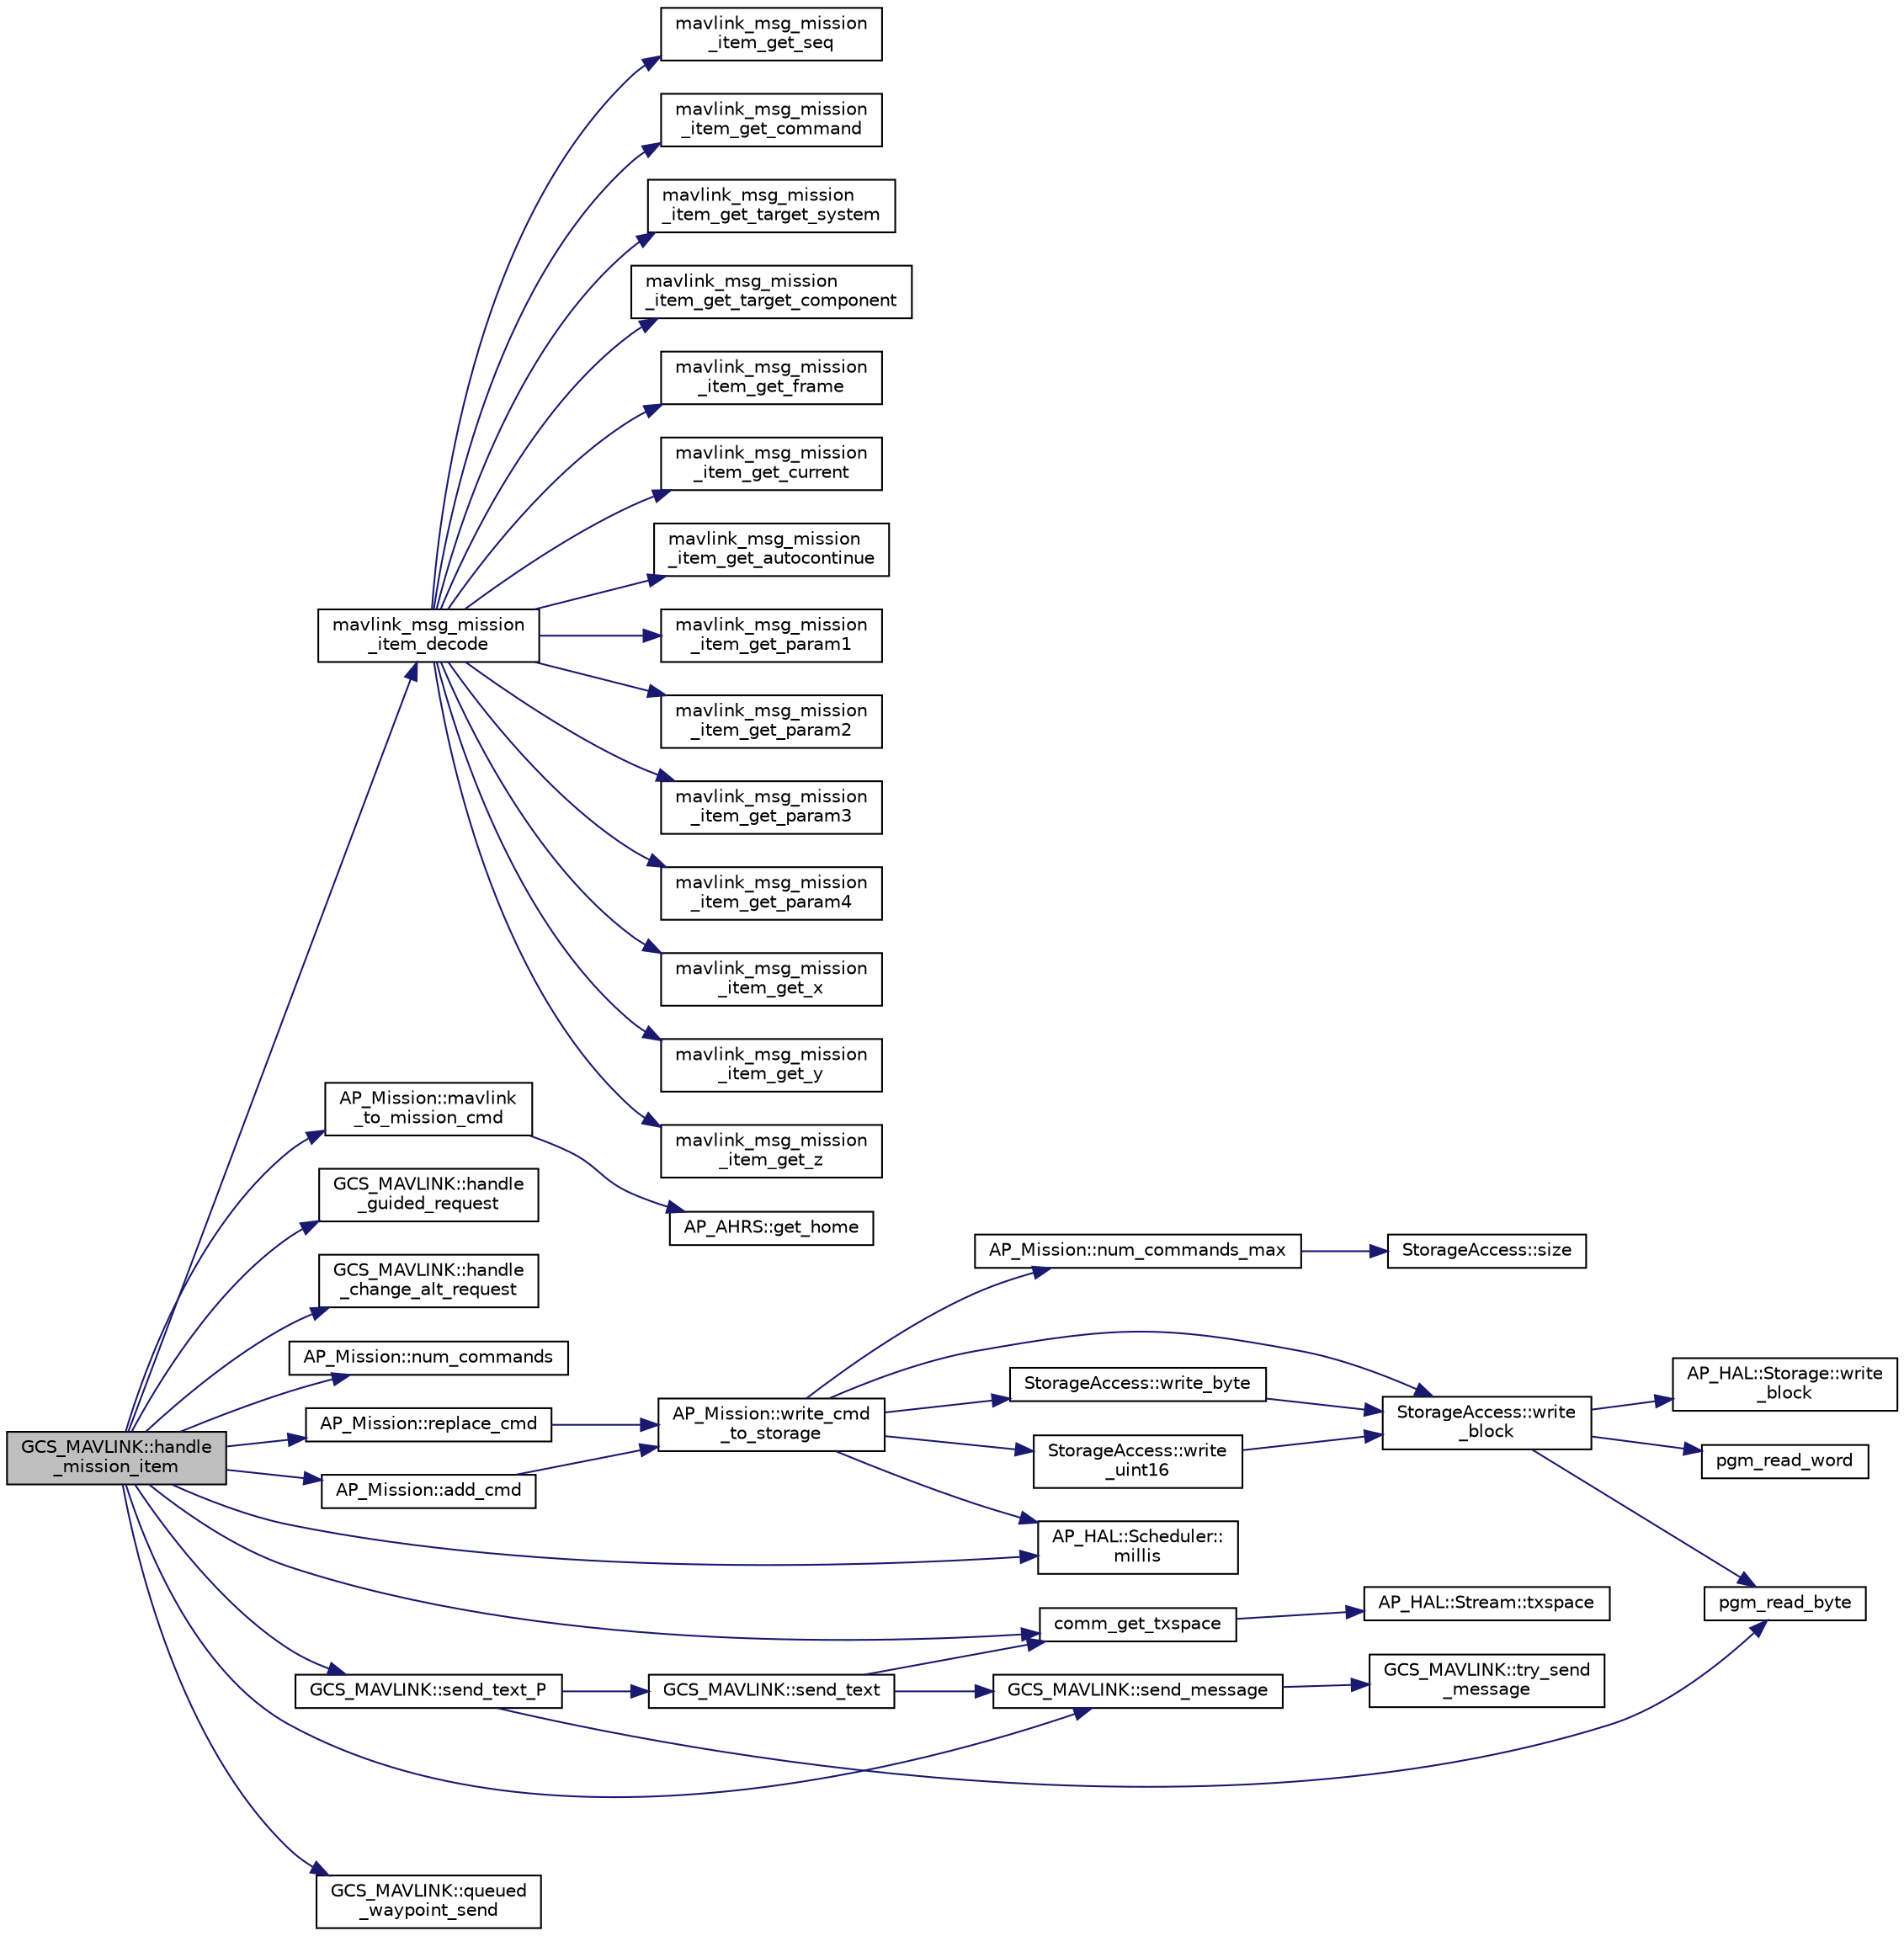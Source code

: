 digraph "GCS_MAVLINK::handle_mission_item"
{
 // INTERACTIVE_SVG=YES
  edge [fontname="Helvetica",fontsize="10",labelfontname="Helvetica",labelfontsize="10"];
  node [fontname="Helvetica",fontsize="10",shape=record];
  rankdir="LR";
  Node1 [label="GCS_MAVLINK::handle\l_mission_item",height=0.2,width=0.4,color="black", fillcolor="grey75", style="filled" fontcolor="black"];
  Node1 -> Node2 [color="midnightblue",fontsize="10",style="solid",fontname="Helvetica"];
  Node2 [label="mavlink_msg_mission\l_item_decode",height=0.2,width=0.4,color="black", fillcolor="white", style="filled",URL="$mavlink__msg__mission__item_8h.html#a5844c69ccd601e5621014390881b65c3",tooltip="Decode a mission_item message into a struct. "];
  Node2 -> Node3 [color="midnightblue",fontsize="10",style="solid",fontname="Helvetica"];
  Node3 [label="mavlink_msg_mission\l_item_get_param1",height=0.2,width=0.4,color="black", fillcolor="white", style="filled",URL="$mavlink__msg__mission__item_8h.html#af435d35d77c910bdeb0e2f4972f3f272",tooltip="Get field param1 from mission_item message. "];
  Node2 -> Node4 [color="midnightblue",fontsize="10",style="solid",fontname="Helvetica"];
  Node4 [label="mavlink_msg_mission\l_item_get_param2",height=0.2,width=0.4,color="black", fillcolor="white", style="filled",URL="$mavlink__msg__mission__item_8h.html#ad0d21bf6a15f19de3949999c940c0d22",tooltip="Get field param2 from mission_item message. "];
  Node2 -> Node5 [color="midnightblue",fontsize="10",style="solid",fontname="Helvetica"];
  Node5 [label="mavlink_msg_mission\l_item_get_param3",height=0.2,width=0.4,color="black", fillcolor="white", style="filled",URL="$mavlink__msg__mission__item_8h.html#a6849192dbb694fd22a1805e41aea21f1",tooltip="Get field param3 from mission_item message. "];
  Node2 -> Node6 [color="midnightblue",fontsize="10",style="solid",fontname="Helvetica"];
  Node6 [label="mavlink_msg_mission\l_item_get_param4",height=0.2,width=0.4,color="black", fillcolor="white", style="filled",URL="$mavlink__msg__mission__item_8h.html#a0eba7a77f4dc8469aefba1caf7aacfaa",tooltip="Get field param4 from mission_item message. "];
  Node2 -> Node7 [color="midnightblue",fontsize="10",style="solid",fontname="Helvetica"];
  Node7 [label="mavlink_msg_mission\l_item_get_x",height=0.2,width=0.4,color="black", fillcolor="white", style="filled",URL="$mavlink__msg__mission__item_8h.html#a9e199dc9222998dbc2cc70195327e475",tooltip="Get field x from mission_item message. "];
  Node2 -> Node8 [color="midnightblue",fontsize="10",style="solid",fontname="Helvetica"];
  Node8 [label="mavlink_msg_mission\l_item_get_y",height=0.2,width=0.4,color="black", fillcolor="white", style="filled",URL="$mavlink__msg__mission__item_8h.html#a264c8669cb16768179147483aab22a5c",tooltip="Get field y from mission_item message. "];
  Node2 -> Node9 [color="midnightblue",fontsize="10",style="solid",fontname="Helvetica"];
  Node9 [label="mavlink_msg_mission\l_item_get_z",height=0.2,width=0.4,color="black", fillcolor="white", style="filled",URL="$mavlink__msg__mission__item_8h.html#a7f4547634194c467d451e3ef4c48c499",tooltip="Get field z from mission_item message. "];
  Node2 -> Node10 [color="midnightblue",fontsize="10",style="solid",fontname="Helvetica"];
  Node10 [label="mavlink_msg_mission\l_item_get_seq",height=0.2,width=0.4,color="black", fillcolor="white", style="filled",URL="$mavlink__msg__mission__item_8h.html#a4b52b34e5a0b29d2c3216346aa2d2e9a",tooltip="Get field seq from mission_item message. "];
  Node2 -> Node11 [color="midnightblue",fontsize="10",style="solid",fontname="Helvetica"];
  Node11 [label="mavlink_msg_mission\l_item_get_command",height=0.2,width=0.4,color="black", fillcolor="white", style="filled",URL="$mavlink__msg__mission__item_8h.html#accd04e300b9a60e5a8f762df1cffff34",tooltip="Get field command from mission_item message. "];
  Node2 -> Node12 [color="midnightblue",fontsize="10",style="solid",fontname="Helvetica"];
  Node12 [label="mavlink_msg_mission\l_item_get_target_system",height=0.2,width=0.4,color="black", fillcolor="white", style="filled",URL="$mavlink__msg__mission__item_8h.html#a73255c850c32f5dfd03813dd3002a0d5",tooltip="Send a mission_item message. "];
  Node2 -> Node13 [color="midnightblue",fontsize="10",style="solid",fontname="Helvetica"];
  Node13 [label="mavlink_msg_mission\l_item_get_target_component",height=0.2,width=0.4,color="black", fillcolor="white", style="filled",URL="$mavlink__msg__mission__item_8h.html#a7addfced1b504d2383aa995a5944bfbd",tooltip="Get field target_component from mission_item message. "];
  Node2 -> Node14 [color="midnightblue",fontsize="10",style="solid",fontname="Helvetica"];
  Node14 [label="mavlink_msg_mission\l_item_get_frame",height=0.2,width=0.4,color="black", fillcolor="white", style="filled",URL="$mavlink__msg__mission__item_8h.html#ad8c05f59124e92a1d4b15d0258c287ea",tooltip="Get field frame from mission_item message. "];
  Node2 -> Node15 [color="midnightblue",fontsize="10",style="solid",fontname="Helvetica"];
  Node15 [label="mavlink_msg_mission\l_item_get_current",height=0.2,width=0.4,color="black", fillcolor="white", style="filled",URL="$mavlink__msg__mission__item_8h.html#ace8d58e81be6d805fd1c5f27678e4be8",tooltip="Get field current from mission_item message. "];
  Node2 -> Node16 [color="midnightblue",fontsize="10",style="solid",fontname="Helvetica"];
  Node16 [label="mavlink_msg_mission\l_item_get_autocontinue",height=0.2,width=0.4,color="black", fillcolor="white", style="filled",URL="$mavlink__msg__mission__item_8h.html#a44a0d6935ff4156cd8ec5abd60fbdff2",tooltip="Get field autocontinue from mission_item message. "];
  Node1 -> Node17 [color="midnightblue",fontsize="10",style="solid",fontname="Helvetica"];
  Node17 [label="AP_Mission::mavlink\l_to_mission_cmd",height=0.2,width=0.4,color="black", fillcolor="white", style="filled",URL="$classAP__Mission.html#afe646abe477ec02a5063021f8b95f8b3"];
  Node17 -> Node18 [color="midnightblue",fontsize="10",style="solid",fontname="Helvetica"];
  Node18 [label="AP_AHRS::get_home",height=0.2,width=0.4,color="black", fillcolor="white", style="filled",URL="$classAP__AHRS.html#aea45b16e6469a3b392b8bf52fb864732"];
  Node1 -> Node19 [color="midnightblue",fontsize="10",style="solid",fontname="Helvetica"];
  Node19 [label="GCS_MAVLINK::handle\l_guided_request",height=0.2,width=0.4,color="black", fillcolor="white", style="filled",URL="$classGCS__MAVLINK.html#a3960326641d92e2f29b6cca5ae98d039"];
  Node1 -> Node20 [color="midnightblue",fontsize="10",style="solid",fontname="Helvetica"];
  Node20 [label="GCS_MAVLINK::handle\l_change_alt_request",height=0.2,width=0.4,color="black", fillcolor="white", style="filled",URL="$classGCS__MAVLINK.html#ab61464fae2b809cbb8480370abed4875"];
  Node1 -> Node21 [color="midnightblue",fontsize="10",style="solid",fontname="Helvetica"];
  Node21 [label="AP_Mission::num_commands",height=0.2,width=0.4,color="black", fillcolor="white", style="filled",URL="$classAP__Mission.html#a3d45d873b8f9e2ebf0d020ce26db957d",tooltip="num_commands - returns total number of commands in the mission "];
  Node1 -> Node22 [color="midnightblue",fontsize="10",style="solid",fontname="Helvetica"];
  Node22 [label="AP_Mission::replace_cmd",height=0.2,width=0.4,color="black", fillcolor="white", style="filled",URL="$classAP__Mission.html#ab3d1b5b313866063e8318ed4f6fc81ff"];
  Node22 -> Node23 [color="midnightblue",fontsize="10",style="solid",fontname="Helvetica"];
  Node23 [label="AP_Mission::write_cmd\l_to_storage",height=0.2,width=0.4,color="black", fillcolor="white", style="filled",URL="$classAP__Mission.html#ac4932881a8fd593be65dffd1811cb0dc"];
  Node23 -> Node24 [color="midnightblue",fontsize="10",style="solid",fontname="Helvetica"];
  Node24 [label="AP_Mission::num_commands_max",height=0.2,width=0.4,color="black", fillcolor="white", style="filled",URL="$classAP__Mission.html#a32359fd5a96b75f6f5b66fecd8425631",tooltip="num_commands_max - returns maximum number of commands that can be stored "];
  Node24 -> Node25 [color="midnightblue",fontsize="10",style="solid",fontname="Helvetica"];
  Node25 [label="StorageAccess::size",height=0.2,width=0.4,color="black", fillcolor="white", style="filled",URL="$classStorageAccess.html#a82088aa568b13d18acc9e41a01fd1f19"];
  Node23 -> Node26 [color="midnightblue",fontsize="10",style="solid",fontname="Helvetica"];
  Node26 [label="StorageAccess::write_byte",height=0.2,width=0.4,color="black", fillcolor="white", style="filled",URL="$classStorageAccess.html#a1907e5d8cc6ec743da6496a62a511dfc"];
  Node26 -> Node27 [color="midnightblue",fontsize="10",style="solid",fontname="Helvetica"];
  Node27 [label="StorageAccess::write\l_block",height=0.2,width=0.4,color="black", fillcolor="white", style="filled",URL="$classStorageAccess.html#aa527b50188a7138b173defe07b9b7bf6"];
  Node27 -> Node28 [color="midnightblue",fontsize="10",style="solid",fontname="Helvetica"];
  Node28 [label="pgm_read_word",height=0.2,width=0.4,color="black", fillcolor="white", style="filled",URL="$AP__Progmem__Identity_8h.html#a9fc333349fa71fdc21a2d5152c5e23a2"];
  Node27 -> Node29 [color="midnightblue",fontsize="10",style="solid",fontname="Helvetica"];
  Node29 [label="pgm_read_byte",height=0.2,width=0.4,color="black", fillcolor="white", style="filled",URL="$AP__Progmem__Identity_8h.html#a1514e0408e036062b4af844baaf567da"];
  Node27 -> Node30 [color="midnightblue",fontsize="10",style="solid",fontname="Helvetica"];
  Node30 [label="AP_HAL::Storage::write\l_block",height=0.2,width=0.4,color="black", fillcolor="white", style="filled",URL="$classAP__HAL_1_1Storage.html#a9de79ab93ea4374bd3d1583e28620d2e"];
  Node23 -> Node31 [color="midnightblue",fontsize="10",style="solid",fontname="Helvetica"];
  Node31 [label="StorageAccess::write\l_uint16",height=0.2,width=0.4,color="black", fillcolor="white", style="filled",URL="$classStorageAccess.html#a17384edbc943d97a608073fb035985d1"];
  Node31 -> Node27 [color="midnightblue",fontsize="10",style="solid",fontname="Helvetica"];
  Node23 -> Node27 [color="midnightblue",fontsize="10",style="solid",fontname="Helvetica"];
  Node23 -> Node32 [color="midnightblue",fontsize="10",style="solid",fontname="Helvetica"];
  Node32 [label="AP_HAL::Scheduler::\lmillis",height=0.2,width=0.4,color="black", fillcolor="white", style="filled",URL="$classAP__HAL_1_1Scheduler.html#a26b68339fc68a562d8d3a1238d0ec8c1"];
  Node1 -> Node33 [color="midnightblue",fontsize="10",style="solid",fontname="Helvetica"];
  Node33 [label="AP_Mission::add_cmd",height=0.2,width=0.4,color="black", fillcolor="white", style="filled",URL="$classAP__Mission.html#ac4c73bdc284bb26ca56cd8253d6c3cdd"];
  Node33 -> Node23 [color="midnightblue",fontsize="10",style="solid",fontname="Helvetica"];
  Node1 -> Node32 [color="midnightblue",fontsize="10",style="solid",fontname="Helvetica"];
  Node1 -> Node34 [color="midnightblue",fontsize="10",style="solid",fontname="Helvetica"];
  Node34 [label="GCS_MAVLINK::send_text_P",height=0.2,width=0.4,color="black", fillcolor="white", style="filled",URL="$classGCS__MAVLINK.html#a06e50860e622dcb7f8c492a4a70a0daa"];
  Node34 -> Node29 [color="midnightblue",fontsize="10",style="solid",fontname="Helvetica"];
  Node34 -> Node35 [color="midnightblue",fontsize="10",style="solid",fontname="Helvetica"];
  Node35 [label="GCS_MAVLINK::send_text",height=0.2,width=0.4,color="black", fillcolor="white", style="filled",URL="$classGCS__MAVLINK.html#a1cde0c4232c296db943613ab2e378427"];
  Node35 -> Node36 [color="midnightblue",fontsize="10",style="solid",fontname="Helvetica"];
  Node36 [label="comm_get_txspace",height=0.2,width=0.4,color="black", fillcolor="white", style="filled",URL="$GCS__MAVLink_8cpp.html#a2a0fd455fd37f642e9eb67373a14b7d9"];
  Node36 -> Node37 [color="midnightblue",fontsize="10",style="solid",fontname="Helvetica"];
  Node37 [label="AP_HAL::Stream::txspace",height=0.2,width=0.4,color="black", fillcolor="white", style="filled",URL="$classAP__HAL_1_1Stream.html#a7028834212873394e906bcaf7f4a06b3"];
  Node35 -> Node38 [color="midnightblue",fontsize="10",style="solid",fontname="Helvetica"];
  Node38 [label="GCS_MAVLINK::send_message",height=0.2,width=0.4,color="black", fillcolor="white", style="filled",URL="$classGCS__MAVLINK.html#a4902306dab46ff02b2296f99eb1f1c9c"];
  Node38 -> Node39 [color="midnightblue",fontsize="10",style="solid",fontname="Helvetica"];
  Node39 [label="GCS_MAVLINK::try_send\l_message",height=0.2,width=0.4,color="black", fillcolor="white", style="filled",URL="$classGCS__MAVLINK.html#a30034cdbd89bcfb86392411f9b5935db"];
  Node1 -> Node36 [color="midnightblue",fontsize="10",style="solid",fontname="Helvetica"];
  Node1 -> Node40 [color="midnightblue",fontsize="10",style="solid",fontname="Helvetica"];
  Node40 [label="GCS_MAVLINK::queued\l_waypoint_send",height=0.2,width=0.4,color="black", fillcolor="white", style="filled",URL="$classGCS__MAVLINK.html#a5c3f857011ab38bfe7aaaf6391c790e1",tooltip="Send the next pending waypoint, called from deferred message handling code. "];
  Node1 -> Node38 [color="midnightblue",fontsize="10",style="solid",fontname="Helvetica"];
}
